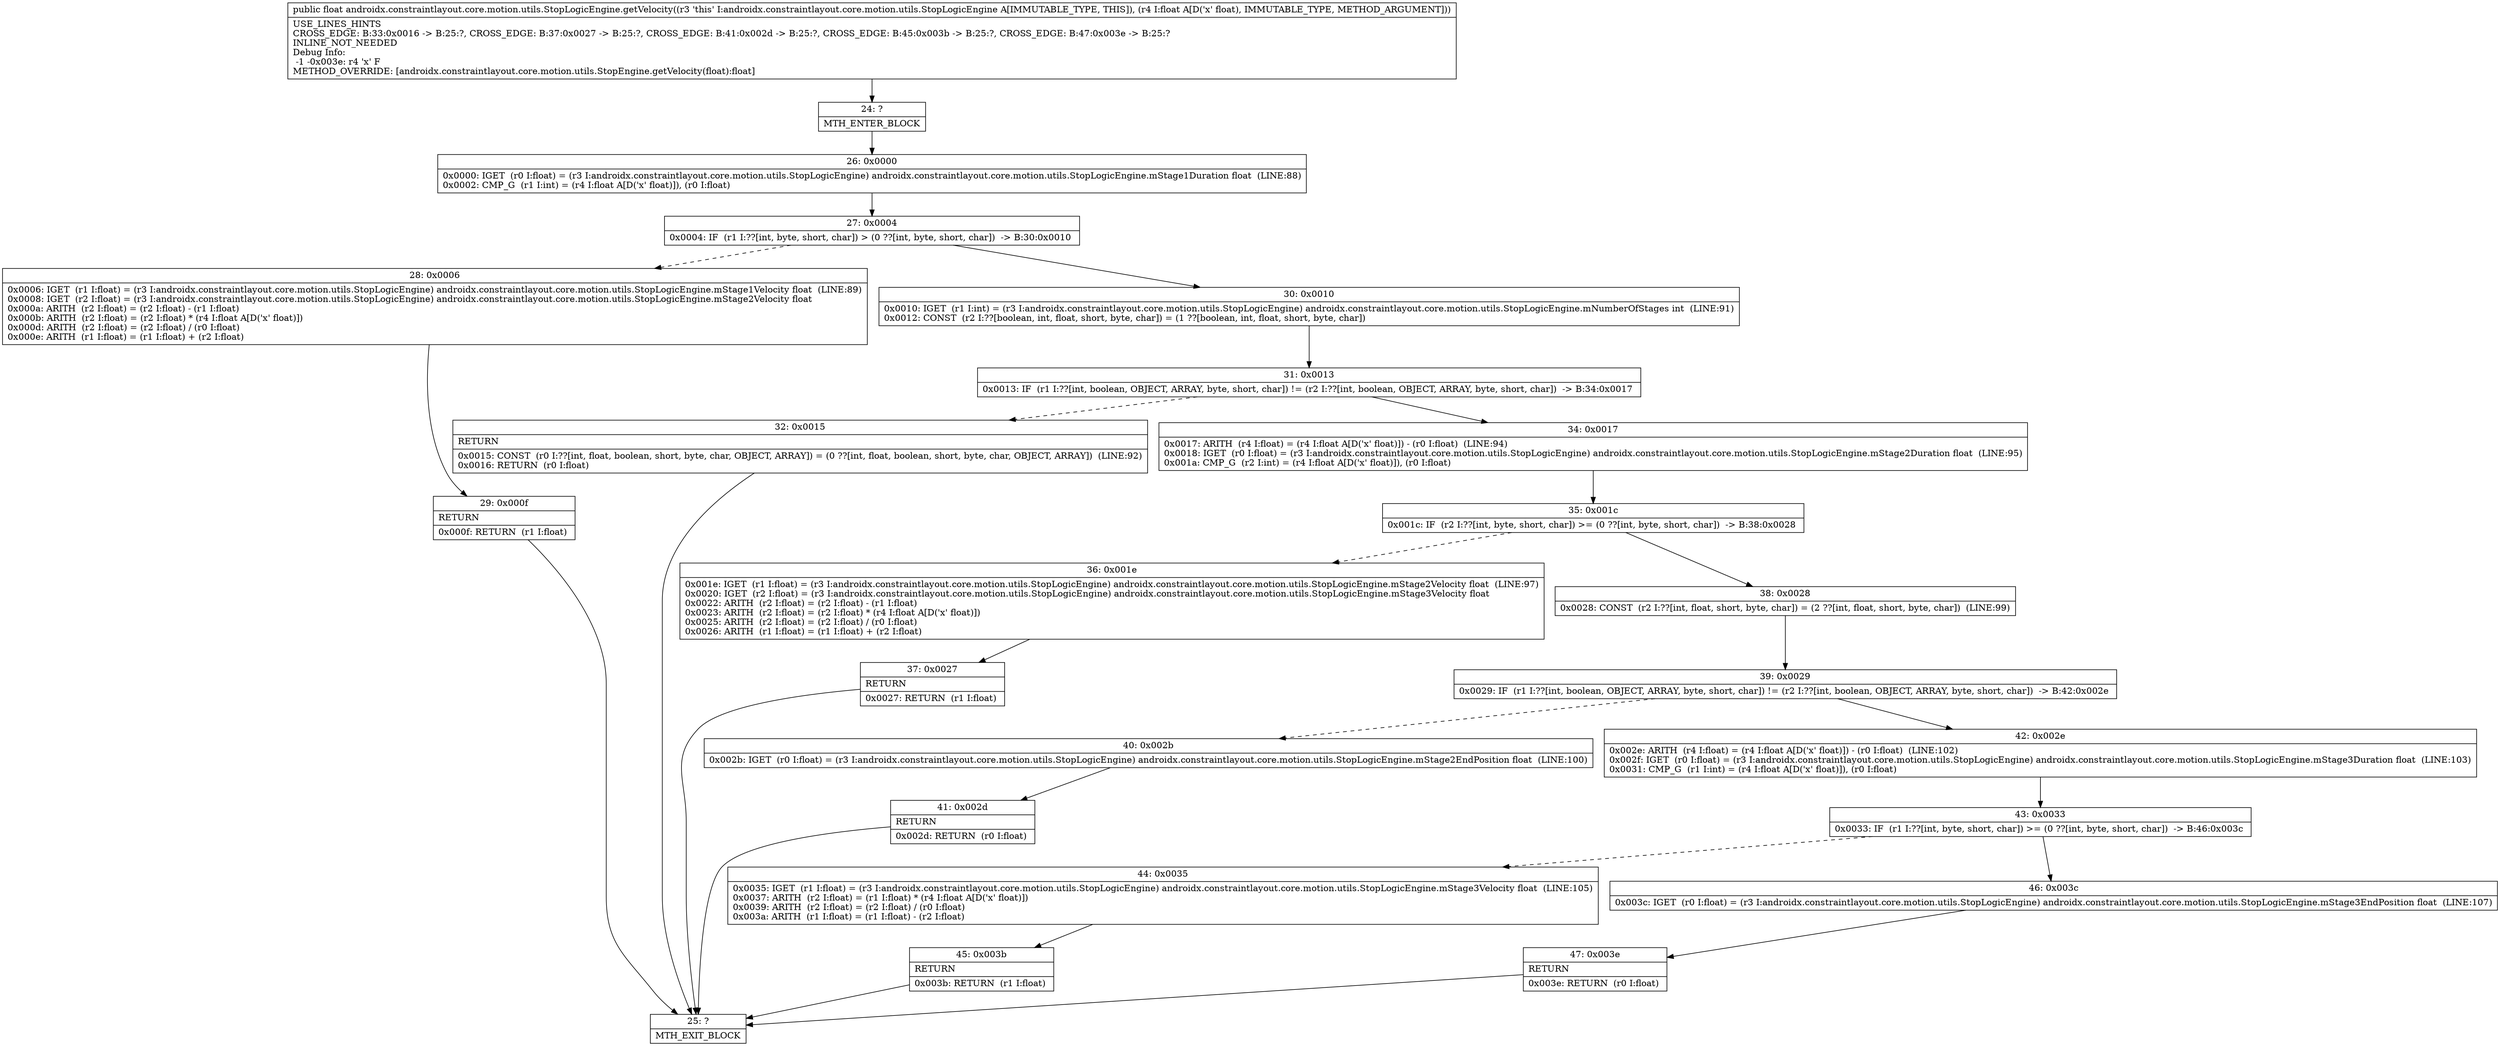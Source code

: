 digraph "CFG forandroidx.constraintlayout.core.motion.utils.StopLogicEngine.getVelocity(F)F" {
Node_24 [shape=record,label="{24\:\ ?|MTH_ENTER_BLOCK\l}"];
Node_26 [shape=record,label="{26\:\ 0x0000|0x0000: IGET  (r0 I:float) = (r3 I:androidx.constraintlayout.core.motion.utils.StopLogicEngine) androidx.constraintlayout.core.motion.utils.StopLogicEngine.mStage1Duration float  (LINE:88)\l0x0002: CMP_G  (r1 I:int) = (r4 I:float A[D('x' float)]), (r0 I:float) \l}"];
Node_27 [shape=record,label="{27\:\ 0x0004|0x0004: IF  (r1 I:??[int, byte, short, char]) \> (0 ??[int, byte, short, char])  \-\> B:30:0x0010 \l}"];
Node_28 [shape=record,label="{28\:\ 0x0006|0x0006: IGET  (r1 I:float) = (r3 I:androidx.constraintlayout.core.motion.utils.StopLogicEngine) androidx.constraintlayout.core.motion.utils.StopLogicEngine.mStage1Velocity float  (LINE:89)\l0x0008: IGET  (r2 I:float) = (r3 I:androidx.constraintlayout.core.motion.utils.StopLogicEngine) androidx.constraintlayout.core.motion.utils.StopLogicEngine.mStage2Velocity float \l0x000a: ARITH  (r2 I:float) = (r2 I:float) \- (r1 I:float) \l0x000b: ARITH  (r2 I:float) = (r2 I:float) * (r4 I:float A[D('x' float)]) \l0x000d: ARITH  (r2 I:float) = (r2 I:float) \/ (r0 I:float) \l0x000e: ARITH  (r1 I:float) = (r1 I:float) + (r2 I:float) \l}"];
Node_29 [shape=record,label="{29\:\ 0x000f|RETURN\l|0x000f: RETURN  (r1 I:float) \l}"];
Node_25 [shape=record,label="{25\:\ ?|MTH_EXIT_BLOCK\l}"];
Node_30 [shape=record,label="{30\:\ 0x0010|0x0010: IGET  (r1 I:int) = (r3 I:androidx.constraintlayout.core.motion.utils.StopLogicEngine) androidx.constraintlayout.core.motion.utils.StopLogicEngine.mNumberOfStages int  (LINE:91)\l0x0012: CONST  (r2 I:??[boolean, int, float, short, byte, char]) = (1 ??[boolean, int, float, short, byte, char]) \l}"];
Node_31 [shape=record,label="{31\:\ 0x0013|0x0013: IF  (r1 I:??[int, boolean, OBJECT, ARRAY, byte, short, char]) != (r2 I:??[int, boolean, OBJECT, ARRAY, byte, short, char])  \-\> B:34:0x0017 \l}"];
Node_32 [shape=record,label="{32\:\ 0x0015|RETURN\l|0x0015: CONST  (r0 I:??[int, float, boolean, short, byte, char, OBJECT, ARRAY]) = (0 ??[int, float, boolean, short, byte, char, OBJECT, ARRAY])  (LINE:92)\l0x0016: RETURN  (r0 I:float) \l}"];
Node_34 [shape=record,label="{34\:\ 0x0017|0x0017: ARITH  (r4 I:float) = (r4 I:float A[D('x' float)]) \- (r0 I:float)  (LINE:94)\l0x0018: IGET  (r0 I:float) = (r3 I:androidx.constraintlayout.core.motion.utils.StopLogicEngine) androidx.constraintlayout.core.motion.utils.StopLogicEngine.mStage2Duration float  (LINE:95)\l0x001a: CMP_G  (r2 I:int) = (r4 I:float A[D('x' float)]), (r0 I:float) \l}"];
Node_35 [shape=record,label="{35\:\ 0x001c|0x001c: IF  (r2 I:??[int, byte, short, char]) \>= (0 ??[int, byte, short, char])  \-\> B:38:0x0028 \l}"];
Node_36 [shape=record,label="{36\:\ 0x001e|0x001e: IGET  (r1 I:float) = (r3 I:androidx.constraintlayout.core.motion.utils.StopLogicEngine) androidx.constraintlayout.core.motion.utils.StopLogicEngine.mStage2Velocity float  (LINE:97)\l0x0020: IGET  (r2 I:float) = (r3 I:androidx.constraintlayout.core.motion.utils.StopLogicEngine) androidx.constraintlayout.core.motion.utils.StopLogicEngine.mStage3Velocity float \l0x0022: ARITH  (r2 I:float) = (r2 I:float) \- (r1 I:float) \l0x0023: ARITH  (r2 I:float) = (r2 I:float) * (r4 I:float A[D('x' float)]) \l0x0025: ARITH  (r2 I:float) = (r2 I:float) \/ (r0 I:float) \l0x0026: ARITH  (r1 I:float) = (r1 I:float) + (r2 I:float) \l}"];
Node_37 [shape=record,label="{37\:\ 0x0027|RETURN\l|0x0027: RETURN  (r1 I:float) \l}"];
Node_38 [shape=record,label="{38\:\ 0x0028|0x0028: CONST  (r2 I:??[int, float, short, byte, char]) = (2 ??[int, float, short, byte, char])  (LINE:99)\l}"];
Node_39 [shape=record,label="{39\:\ 0x0029|0x0029: IF  (r1 I:??[int, boolean, OBJECT, ARRAY, byte, short, char]) != (r2 I:??[int, boolean, OBJECT, ARRAY, byte, short, char])  \-\> B:42:0x002e \l}"];
Node_40 [shape=record,label="{40\:\ 0x002b|0x002b: IGET  (r0 I:float) = (r3 I:androidx.constraintlayout.core.motion.utils.StopLogicEngine) androidx.constraintlayout.core.motion.utils.StopLogicEngine.mStage2EndPosition float  (LINE:100)\l}"];
Node_41 [shape=record,label="{41\:\ 0x002d|RETURN\l|0x002d: RETURN  (r0 I:float) \l}"];
Node_42 [shape=record,label="{42\:\ 0x002e|0x002e: ARITH  (r4 I:float) = (r4 I:float A[D('x' float)]) \- (r0 I:float)  (LINE:102)\l0x002f: IGET  (r0 I:float) = (r3 I:androidx.constraintlayout.core.motion.utils.StopLogicEngine) androidx.constraintlayout.core.motion.utils.StopLogicEngine.mStage3Duration float  (LINE:103)\l0x0031: CMP_G  (r1 I:int) = (r4 I:float A[D('x' float)]), (r0 I:float) \l}"];
Node_43 [shape=record,label="{43\:\ 0x0033|0x0033: IF  (r1 I:??[int, byte, short, char]) \>= (0 ??[int, byte, short, char])  \-\> B:46:0x003c \l}"];
Node_44 [shape=record,label="{44\:\ 0x0035|0x0035: IGET  (r1 I:float) = (r3 I:androidx.constraintlayout.core.motion.utils.StopLogicEngine) androidx.constraintlayout.core.motion.utils.StopLogicEngine.mStage3Velocity float  (LINE:105)\l0x0037: ARITH  (r2 I:float) = (r1 I:float) * (r4 I:float A[D('x' float)]) \l0x0039: ARITH  (r2 I:float) = (r2 I:float) \/ (r0 I:float) \l0x003a: ARITH  (r1 I:float) = (r1 I:float) \- (r2 I:float) \l}"];
Node_45 [shape=record,label="{45\:\ 0x003b|RETURN\l|0x003b: RETURN  (r1 I:float) \l}"];
Node_46 [shape=record,label="{46\:\ 0x003c|0x003c: IGET  (r0 I:float) = (r3 I:androidx.constraintlayout.core.motion.utils.StopLogicEngine) androidx.constraintlayout.core.motion.utils.StopLogicEngine.mStage3EndPosition float  (LINE:107)\l}"];
Node_47 [shape=record,label="{47\:\ 0x003e|RETURN\l|0x003e: RETURN  (r0 I:float) \l}"];
MethodNode[shape=record,label="{public float androidx.constraintlayout.core.motion.utils.StopLogicEngine.getVelocity((r3 'this' I:androidx.constraintlayout.core.motion.utils.StopLogicEngine A[IMMUTABLE_TYPE, THIS]), (r4 I:float A[D('x' float), IMMUTABLE_TYPE, METHOD_ARGUMENT]))  | USE_LINES_HINTS\lCROSS_EDGE: B:33:0x0016 \-\> B:25:?, CROSS_EDGE: B:37:0x0027 \-\> B:25:?, CROSS_EDGE: B:41:0x002d \-\> B:25:?, CROSS_EDGE: B:45:0x003b \-\> B:25:?, CROSS_EDGE: B:47:0x003e \-\> B:25:?\lINLINE_NOT_NEEDED\lDebug Info:\l  \-1 \-0x003e: r4 'x' F\lMETHOD_OVERRIDE: [androidx.constraintlayout.core.motion.utils.StopEngine.getVelocity(float):float]\l}"];
MethodNode -> Node_24;Node_24 -> Node_26;
Node_26 -> Node_27;
Node_27 -> Node_28[style=dashed];
Node_27 -> Node_30;
Node_28 -> Node_29;
Node_29 -> Node_25;
Node_30 -> Node_31;
Node_31 -> Node_32[style=dashed];
Node_31 -> Node_34;
Node_32 -> Node_25;
Node_34 -> Node_35;
Node_35 -> Node_36[style=dashed];
Node_35 -> Node_38;
Node_36 -> Node_37;
Node_37 -> Node_25;
Node_38 -> Node_39;
Node_39 -> Node_40[style=dashed];
Node_39 -> Node_42;
Node_40 -> Node_41;
Node_41 -> Node_25;
Node_42 -> Node_43;
Node_43 -> Node_44[style=dashed];
Node_43 -> Node_46;
Node_44 -> Node_45;
Node_45 -> Node_25;
Node_46 -> Node_47;
Node_47 -> Node_25;
}

